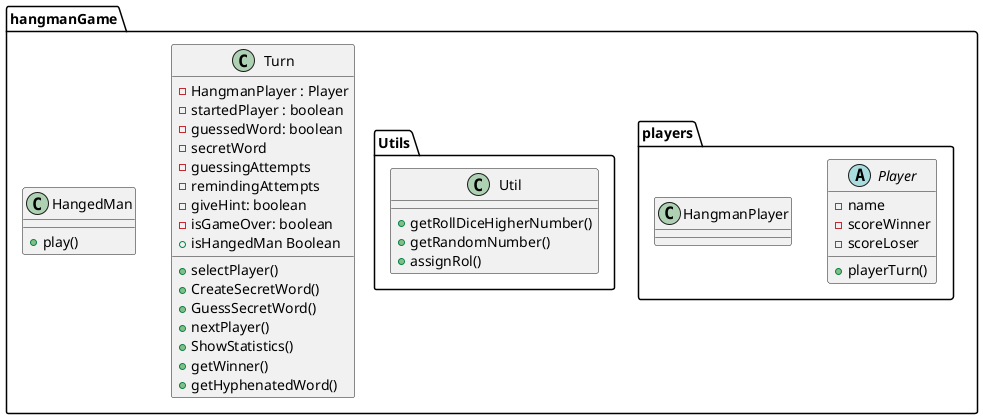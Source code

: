 @startuml
package hangmanGame{
Class Turn{
-HangmanPlayer : Player
-startedPlayer : boolean
-guessedWord: boolean
-secretWord
-guessingAttempts
-remindingAttempts
-giveHint: boolean
+selectPlayer()
+CreateSecretWord()
+GuessSecretWord()
+nextPlayer()
-isGameOver: boolean
+ShowStatistics()
+isHangedMan Boolean
+getWinner()
+getHyphenatedWord()
}
Class HangedMan{
+ play()
}

package "players"{
abstract Class Player{
-name
-scoreWinner
-scoreLoser
+playerTurn()

}
Class HangmanPlayer

}
package "Utils"{
Class Util{
+getRollDiceHigherNumber()
+getRandomNumber()
+assignRol()

}

}
@enduml